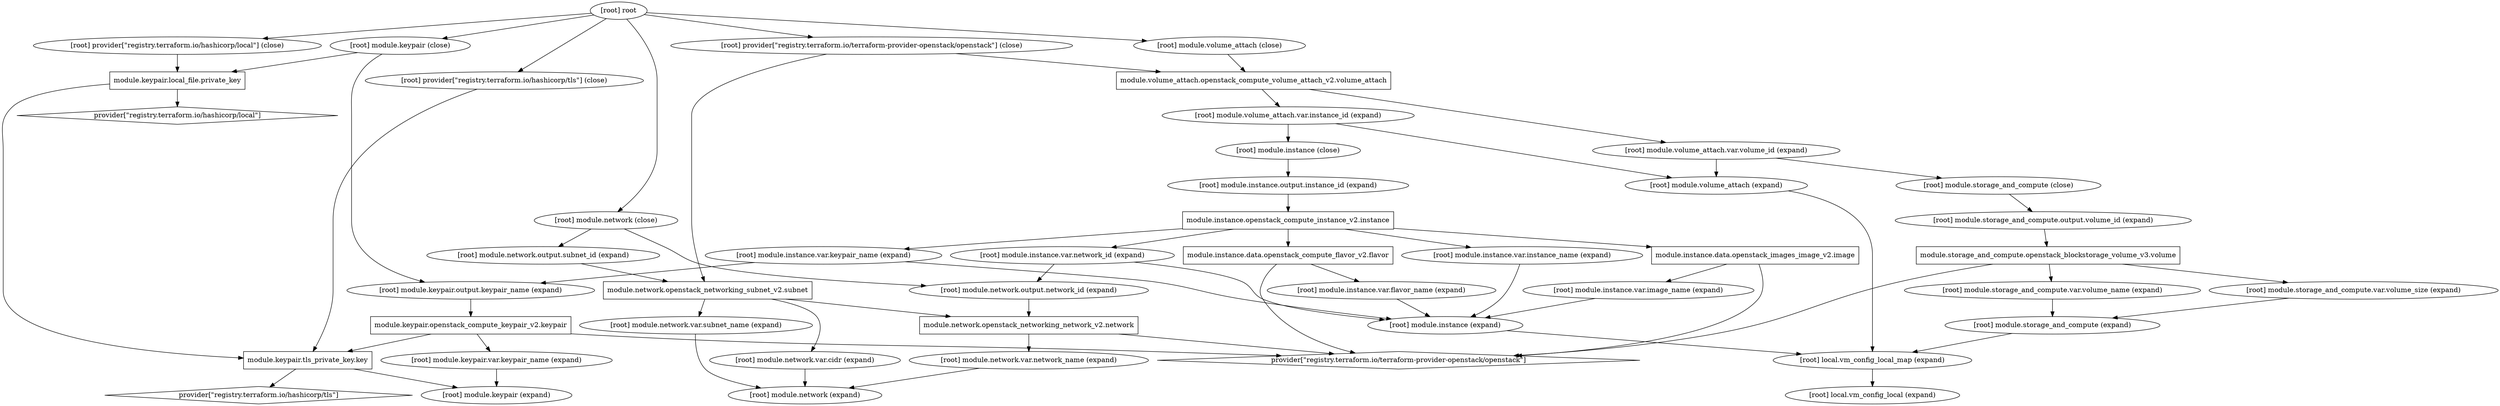 digraph {
	compound = "true"
	newrank = "true"
	subgraph "root" {
		"[root] module.instance.data.openstack_compute_flavor_v2.flavor (expand)" [label = "module.instance.data.openstack_compute_flavor_v2.flavor", shape = "box"]
		"[root] module.instance.data.openstack_images_image_v2.image (expand)" [label = "module.instance.data.openstack_images_image_v2.image", shape = "box"]
		"[root] module.instance.openstack_compute_instance_v2.instance (expand)" [label = "module.instance.openstack_compute_instance_v2.instance", shape = "box"]
		"[root] module.keypair.local_file.private_key (expand)" [label = "module.keypair.local_file.private_key", shape = "box"]
		"[root] module.keypair.openstack_compute_keypair_v2.keypair (expand)" [label = "module.keypair.openstack_compute_keypair_v2.keypair", shape = "box"]
		"[root] module.keypair.tls_private_key.key (expand)" [label = "module.keypair.tls_private_key.key", shape = "box"]
		"[root] module.network.openstack_networking_network_v2.network (expand)" [label = "module.network.openstack_networking_network_v2.network", shape = "box"]
		"[root] module.network.openstack_networking_subnet_v2.subnet (expand)" [label = "module.network.openstack_networking_subnet_v2.subnet", shape = "box"]
		"[root] module.storage_and_compute.openstack_blockstorage_volume_v3.volume (expand)" [label = "module.storage_and_compute.openstack_blockstorage_volume_v3.volume", shape = "box"]
		"[root] module.volume_attach.openstack_compute_volume_attach_v2.volume_attach (expand)" [label = "module.volume_attach.openstack_compute_volume_attach_v2.volume_attach", shape = "box"]
		"[root] provider[\"registry.terraform.io/hashicorp/local\"]" [label = "provider[\"registry.terraform.io/hashicorp/local\"]", shape = "diamond"]
		"[root] provider[\"registry.terraform.io/hashicorp/tls\"]" [label = "provider[\"registry.terraform.io/hashicorp/tls\"]", shape = "diamond"]
		"[root] provider[\"registry.terraform.io/terraform-provider-openstack/openstack\"]" [label = "provider[\"registry.terraform.io/terraform-provider-openstack/openstack\"]", shape = "diamond"]
		"[root] local.vm_config_local_map (expand)" -> "[root] local.vm_config_local (expand)"
		"[root] module.instance (close)" -> "[root] module.instance.output.instance_id (expand)"
		"[root] module.instance (expand)" -> "[root] local.vm_config_local_map (expand)"
		"[root] module.instance.data.openstack_compute_flavor_v2.flavor (expand)" -> "[root] module.instance.var.flavor_name (expand)"
		"[root] module.instance.data.openstack_compute_flavor_v2.flavor (expand)" -> "[root] provider[\"registry.terraform.io/terraform-provider-openstack/openstack\"]"
		"[root] module.instance.data.openstack_images_image_v2.image (expand)" -> "[root] module.instance.var.image_name (expand)"
		"[root] module.instance.data.openstack_images_image_v2.image (expand)" -> "[root] provider[\"registry.terraform.io/terraform-provider-openstack/openstack\"]"
		"[root] module.instance.openstack_compute_instance_v2.instance (expand)" -> "[root] module.instance.data.openstack_compute_flavor_v2.flavor (expand)"
		"[root] module.instance.openstack_compute_instance_v2.instance (expand)" -> "[root] module.instance.data.openstack_images_image_v2.image (expand)"
		"[root] module.instance.openstack_compute_instance_v2.instance (expand)" -> "[root] module.instance.var.instance_name (expand)"
		"[root] module.instance.openstack_compute_instance_v2.instance (expand)" -> "[root] module.instance.var.keypair_name (expand)"
		"[root] module.instance.openstack_compute_instance_v2.instance (expand)" -> "[root] module.instance.var.network_id (expand)"
		"[root] module.instance.output.instance_id (expand)" -> "[root] module.instance.openstack_compute_instance_v2.instance (expand)"
		"[root] module.instance.var.flavor_name (expand)" -> "[root] module.instance (expand)"
		"[root] module.instance.var.image_name (expand)" -> "[root] module.instance (expand)"
		"[root] module.instance.var.instance_name (expand)" -> "[root] module.instance (expand)"
		"[root] module.instance.var.keypair_name (expand)" -> "[root] module.instance (expand)"
		"[root] module.instance.var.keypair_name (expand)" -> "[root] module.keypair.output.keypair_name (expand)"
		"[root] module.instance.var.network_id (expand)" -> "[root] module.instance (expand)"
		"[root] module.instance.var.network_id (expand)" -> "[root] module.network.output.network_id (expand)"
		"[root] module.keypair (close)" -> "[root] module.keypair.local_file.private_key (expand)"
		"[root] module.keypair (close)" -> "[root] module.keypair.output.keypair_name (expand)"
		"[root] module.keypair.local_file.private_key (expand)" -> "[root] module.keypair.tls_private_key.key (expand)"
		"[root] module.keypair.local_file.private_key (expand)" -> "[root] provider[\"registry.terraform.io/hashicorp/local\"]"
		"[root] module.keypair.openstack_compute_keypair_v2.keypair (expand)" -> "[root] module.keypair.tls_private_key.key (expand)"
		"[root] module.keypair.openstack_compute_keypair_v2.keypair (expand)" -> "[root] module.keypair.var.keypair_name (expand)"
		"[root] module.keypair.openstack_compute_keypair_v2.keypair (expand)" -> "[root] provider[\"registry.terraform.io/terraform-provider-openstack/openstack\"]"
		"[root] module.keypair.output.keypair_name (expand)" -> "[root] module.keypair.openstack_compute_keypair_v2.keypair (expand)"
		"[root] module.keypair.tls_private_key.key (expand)" -> "[root] module.keypair (expand)"
		"[root] module.keypair.tls_private_key.key (expand)" -> "[root] provider[\"registry.terraform.io/hashicorp/tls\"]"
		"[root] module.keypair.var.keypair_name (expand)" -> "[root] module.keypair (expand)"
		"[root] module.network (close)" -> "[root] module.network.output.network_id (expand)"
		"[root] module.network (close)" -> "[root] module.network.output.subnet_id (expand)"
		"[root] module.network.openstack_networking_network_v2.network (expand)" -> "[root] module.network.var.network_name (expand)"
		"[root] module.network.openstack_networking_network_v2.network (expand)" -> "[root] provider[\"registry.terraform.io/terraform-provider-openstack/openstack\"]"
		"[root] module.network.openstack_networking_subnet_v2.subnet (expand)" -> "[root] module.network.openstack_networking_network_v2.network (expand)"
		"[root] module.network.openstack_networking_subnet_v2.subnet (expand)" -> "[root] module.network.var.cidr (expand)"
		"[root] module.network.openstack_networking_subnet_v2.subnet (expand)" -> "[root] module.network.var.subnet_name (expand)"
		"[root] module.network.output.network_id (expand)" -> "[root] module.network.openstack_networking_network_v2.network (expand)"
		"[root] module.network.output.subnet_id (expand)" -> "[root] module.network.openstack_networking_subnet_v2.subnet (expand)"
		"[root] module.network.var.cidr (expand)" -> "[root] module.network (expand)"
		"[root] module.network.var.network_name (expand)" -> "[root] module.network (expand)"
		"[root] module.network.var.subnet_name (expand)" -> "[root] module.network (expand)"
		"[root] module.storage_and_compute (close)" -> "[root] module.storage_and_compute.output.volume_id (expand)"
		"[root] module.storage_and_compute (expand)" -> "[root] local.vm_config_local_map (expand)"
		"[root] module.storage_and_compute.openstack_blockstorage_volume_v3.volume (expand)" -> "[root] module.storage_and_compute.var.volume_name (expand)"
		"[root] module.storage_and_compute.openstack_blockstorage_volume_v3.volume (expand)" -> "[root] module.storage_and_compute.var.volume_size (expand)"
		"[root] module.storage_and_compute.openstack_blockstorage_volume_v3.volume (expand)" -> "[root] provider[\"registry.terraform.io/terraform-provider-openstack/openstack\"]"
		"[root] module.storage_and_compute.output.volume_id (expand)" -> "[root] module.storage_and_compute.openstack_blockstorage_volume_v3.volume (expand)"
		"[root] module.storage_and_compute.var.volume_name (expand)" -> "[root] module.storage_and_compute (expand)"
		"[root] module.storage_and_compute.var.volume_size (expand)" -> "[root] module.storage_and_compute (expand)"
		"[root] module.volume_attach (close)" -> "[root] module.volume_attach.openstack_compute_volume_attach_v2.volume_attach (expand)"
		"[root] module.volume_attach (expand)" -> "[root] local.vm_config_local_map (expand)"
		"[root] module.volume_attach.openstack_compute_volume_attach_v2.volume_attach (expand)" -> "[root] module.volume_attach.var.instance_id (expand)"
		"[root] module.volume_attach.openstack_compute_volume_attach_v2.volume_attach (expand)" -> "[root] module.volume_attach.var.volume_id (expand)"
		"[root] module.volume_attach.var.instance_id (expand)" -> "[root] module.instance (close)"
		"[root] module.volume_attach.var.instance_id (expand)" -> "[root] module.volume_attach (expand)"
		"[root] module.volume_attach.var.volume_id (expand)" -> "[root] module.storage_and_compute (close)"
		"[root] module.volume_attach.var.volume_id (expand)" -> "[root] module.volume_attach (expand)"
		"[root] provider[\"registry.terraform.io/hashicorp/local\"] (close)" -> "[root] module.keypair.local_file.private_key (expand)"
		"[root] provider[\"registry.terraform.io/hashicorp/tls\"] (close)" -> "[root] module.keypair.tls_private_key.key (expand)"
		"[root] provider[\"registry.terraform.io/terraform-provider-openstack/openstack\"] (close)" -> "[root] module.network.openstack_networking_subnet_v2.subnet (expand)"
		"[root] provider[\"registry.terraform.io/terraform-provider-openstack/openstack\"] (close)" -> "[root] module.volume_attach.openstack_compute_volume_attach_v2.volume_attach (expand)"
		"[root] root" -> "[root] module.keypair (close)"
		"[root] root" -> "[root] module.network (close)"
		"[root] root" -> "[root] module.volume_attach (close)"
		"[root] root" -> "[root] provider[\"registry.terraform.io/hashicorp/local\"] (close)"
		"[root] root" -> "[root] provider[\"registry.terraform.io/hashicorp/tls\"] (close)"
		"[root] root" -> "[root] provider[\"registry.terraform.io/terraform-provider-openstack/openstack\"] (close)"
	}
}

